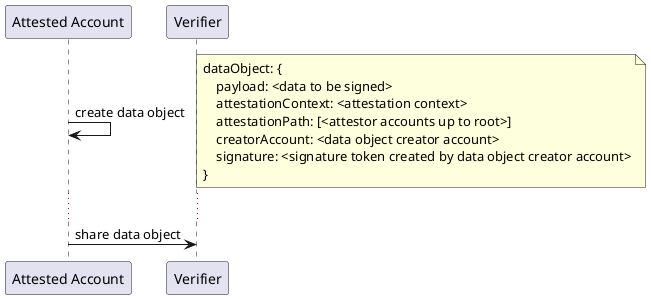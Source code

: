 /*
 *  Copyright (C) 2019  Attila Aldemir <a_aldemir@hotmail.de>
 *
 *  This program is free software: you can redistribute it and/or modify
 *  it under the terms of the GNU General Public License as published by
 *  the Free Software Foundation, either version 3 of the License, or
 *  (at your option) any later version.
 *
 *  This program is distributed in the hope that it will be useful,
 *  but WITHOUT ANY WARRANTY; without even the implied warranty of
 *  MERCHANTABILITY or FITNESS FOR A PARTICULAR PURPOSE.  See the
 *  GNU General Public License for more details.
 *
 *  You should have received a copy of the GNU General Public License
 *  along with this program.  If not, see <https://www.gnu.org/licenses/>.
 */ 
 
@startuml


participant "Attested Account" as ATTE
participant "Verifier" as VERI


ATTE -> ATTE: create data object
note right
    dataObject: {
        payload: <data to be signed>
        attestationContext: <attestation context>
        attestationPath: [<attestor accounts up to root>]
        creatorAccount: <data object creator account>
        signature: <signature token created by data object creator account>
    }
end note


...
ATTE -> VERI: share data object

@enduml
